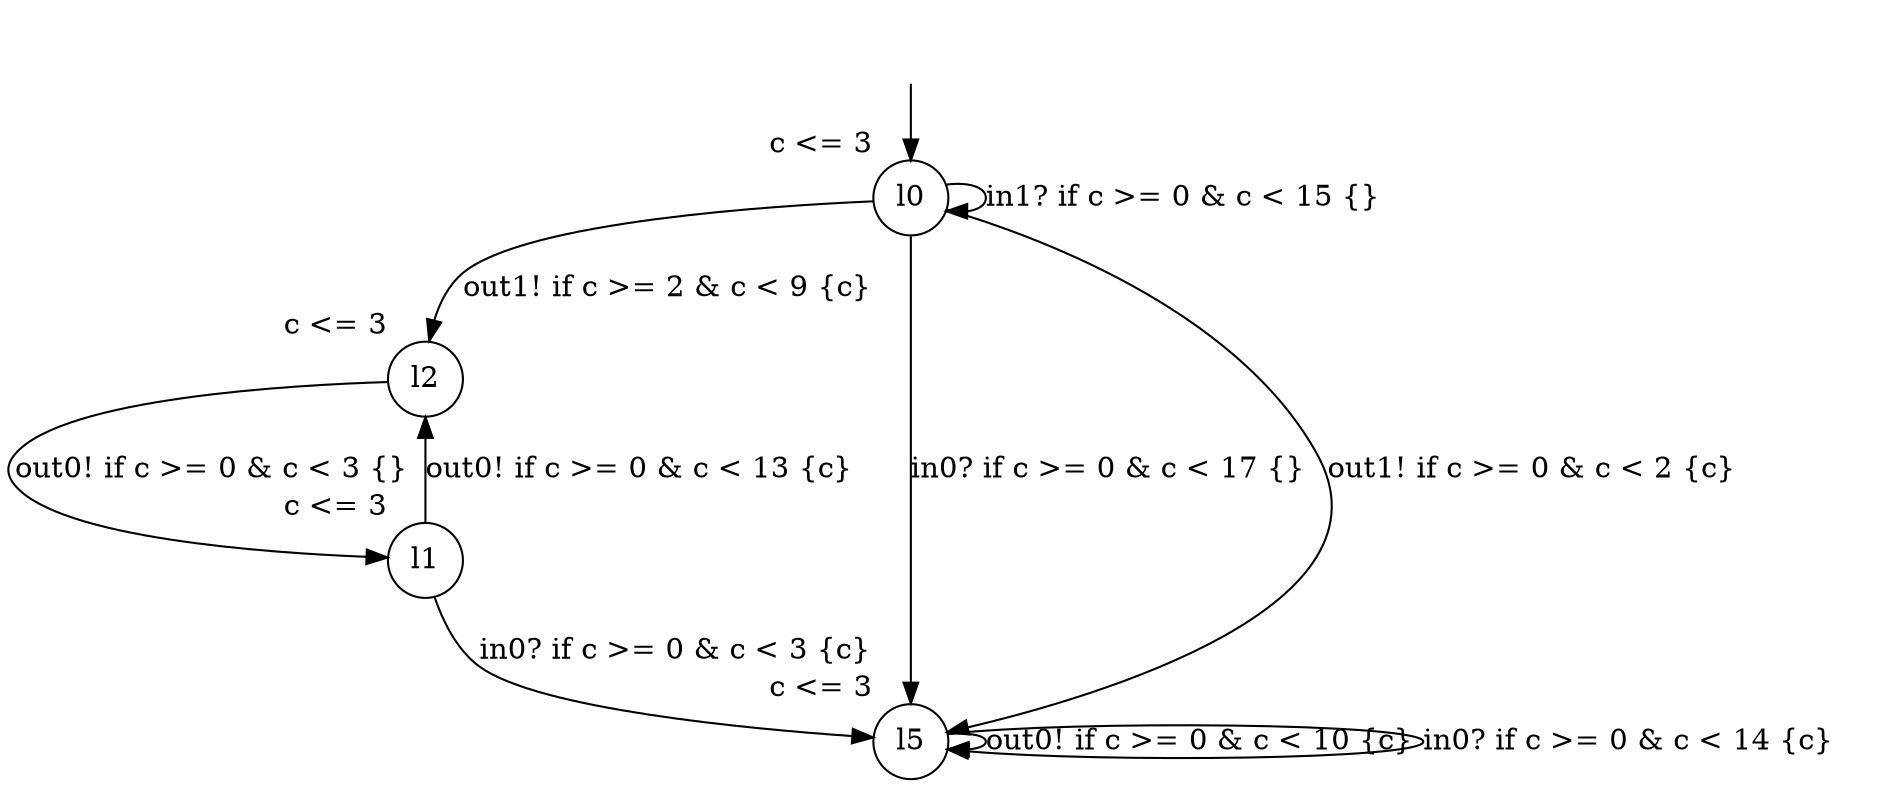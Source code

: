 digraph g {
__start0 [label="" shape="none"];
l0 [shape="circle" margin=0 label="l0", xlabel="c <= 3"];
l1 [shape="circle" margin=0 label="l1", xlabel="c <= 3"];
l2 [shape="circle" margin=0 label="l2", xlabel="c <= 3"];
l5 [shape="circle" margin=0 label="l5", xlabel="c <= 3"];
l0 -> l5 [label="in0? if c >= 0 & c < 17 {} "];
l0 -> l0 [label="in1? if c >= 0 & c < 15 {} "];
l0 -> l2 [label="out1! if c >= 2 & c < 9 {c} "];
l0 -> l5 [label="out1! if c >= 0 & c < 2 {c} "];
l1 -> l2 [label="out0! if c >= 0 & c < 13 {c} "];
l1 -> l5 [label="in0? if c >= 0 & c < 3 {c} "];
l2 -> l1 [label="out0! if c >= 0 & c < 3 {} "];
l5 -> l5 [label="out0! if c >= 0 & c < 10 {c} "];
l5 -> l5 [label="in0? if c >= 0 & c < 14 {c} "];
__start0 -> l0;
}
